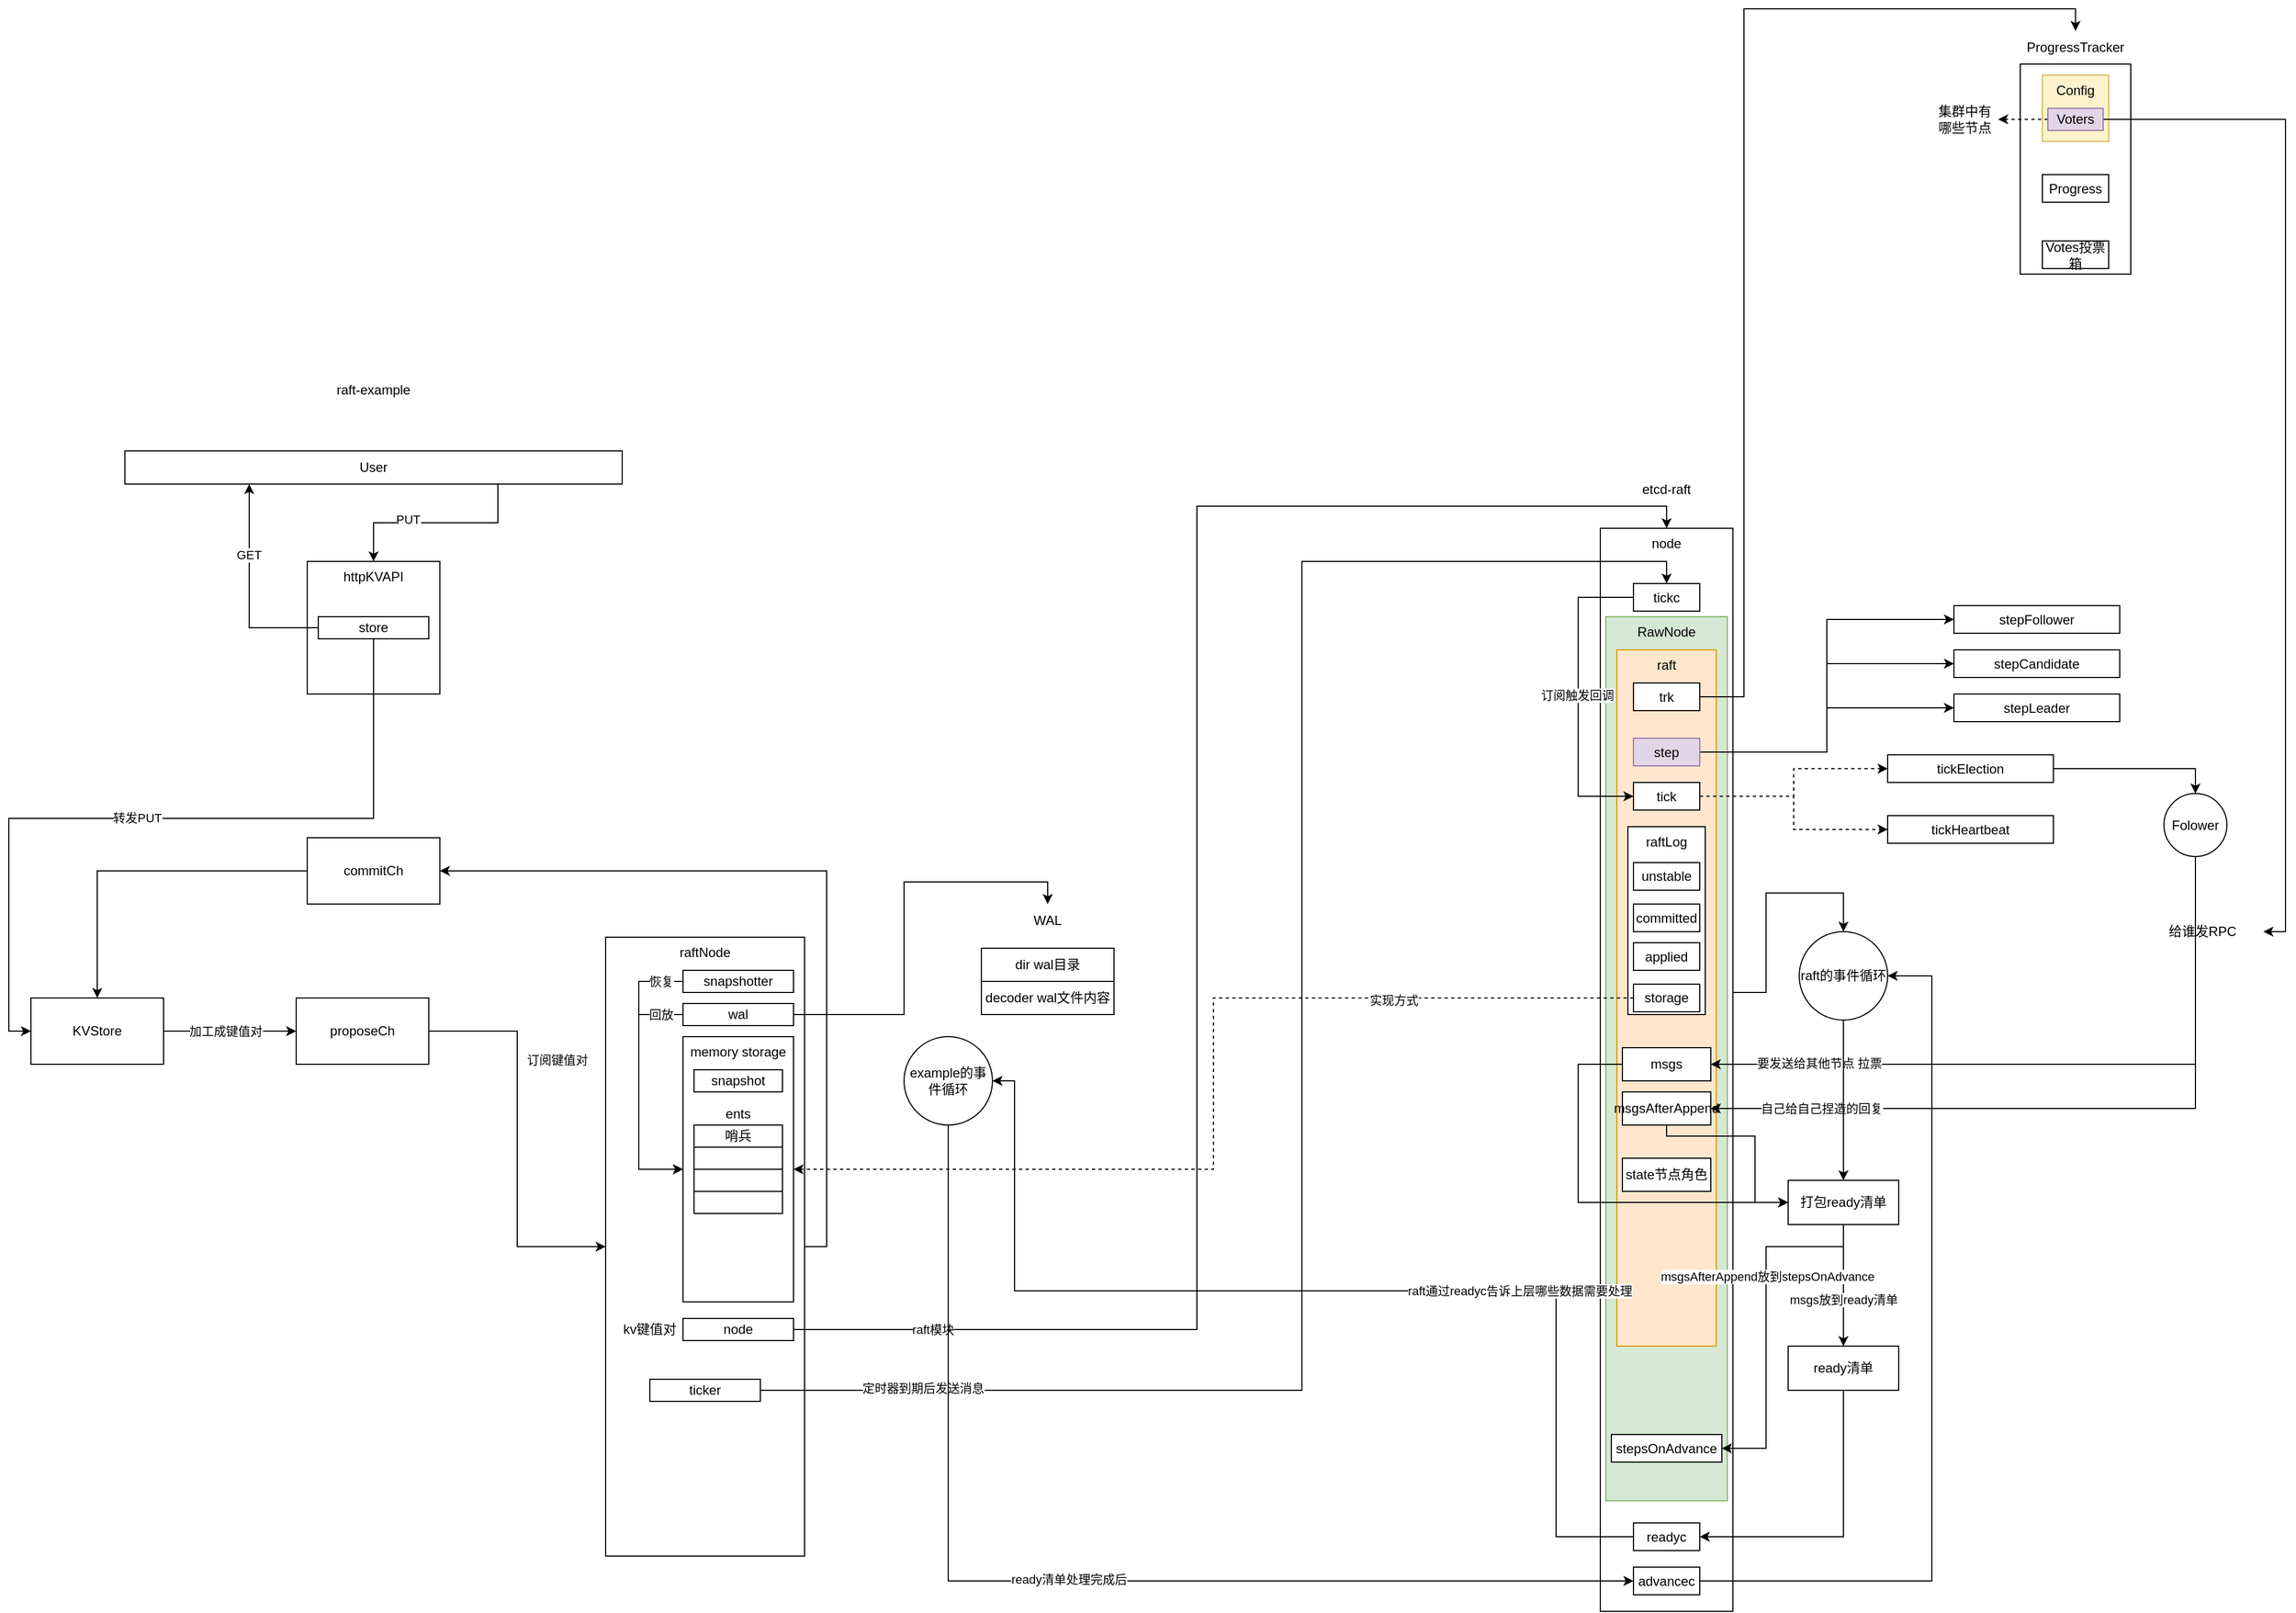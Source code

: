 <mxfile version="26.0.16">
  <diagram name="第 1 页" id="fo40YNabmWwFxrmiHhFv">
    <mxGraphModel dx="844" dy="1621" grid="1" gridSize="10" guides="1" tooltips="1" connect="1" arrows="1" fold="1" page="1" pageScale="1" pageWidth="827" pageHeight="1169" math="0" shadow="0">
      <root>
        <mxCell id="0" />
        <mxCell id="1" parent="0" />
        <mxCell id="BDNB5SrNFJ6ky5sQW8cg-5" style="edgeStyle=orthogonalEdgeStyle;rounded=0;orthogonalLoop=1;jettySize=auto;html=1;exitX=1;exitY=0.5;exitDx=0;exitDy=0;entryX=0;entryY=0.5;entryDx=0;entryDy=0;" parent="1" source="BDNB5SrNFJ6ky5sQW8cg-1" target="BDNB5SrNFJ6ky5sQW8cg-4" edge="1">
          <mxGeometry relative="1" as="geometry" />
        </mxCell>
        <mxCell id="BDNB5SrNFJ6ky5sQW8cg-12" value="加工成键值对" style="edgeLabel;html=1;align=center;verticalAlign=middle;resizable=0;points=[];" parent="BDNB5SrNFJ6ky5sQW8cg-5" vertex="1" connectable="0">
          <mxGeometry x="-0.246" relative="1" as="geometry">
            <mxPoint x="11" as="offset" />
          </mxGeometry>
        </mxCell>
        <mxCell id="BDNB5SrNFJ6ky5sQW8cg-1" value="KVStore" style="rounded=0;whiteSpace=wrap;html=1;" parent="1" vertex="1">
          <mxGeometry x="90" y="465" width="120" height="60" as="geometry" />
        </mxCell>
        <mxCell id="BDNB5SrNFJ6ky5sQW8cg-9" style="edgeStyle=orthogonalEdgeStyle;rounded=0;orthogonalLoop=1;jettySize=auto;html=1;exitX=1;exitY=0.5;exitDx=0;exitDy=0;entryX=1;entryY=0.5;entryDx=0;entryDy=0;" parent="1" source="BDNB5SrNFJ6ky5sQW8cg-2" target="BDNB5SrNFJ6ky5sQW8cg-8" edge="1">
          <mxGeometry relative="1" as="geometry" />
        </mxCell>
        <mxCell id="BDNB5SrNFJ6ky5sQW8cg-2" value="raftNode" style="rounded=0;whiteSpace=wrap;html=1;verticalAlign=top;" parent="1" vertex="1">
          <mxGeometry x="610" y="410" width="180" height="560" as="geometry" />
        </mxCell>
        <mxCell id="BDNB5SrNFJ6ky5sQW8cg-3" value="httpKVAPI" style="rounded=0;whiteSpace=wrap;html=1;align=center;labelPosition=center;verticalLabelPosition=middle;verticalAlign=top;" parent="1" vertex="1">
          <mxGeometry x="340" y="70" width="120" height="120" as="geometry" />
        </mxCell>
        <mxCell id="BDNB5SrNFJ6ky5sQW8cg-6" style="edgeStyle=orthogonalEdgeStyle;rounded=0;orthogonalLoop=1;jettySize=auto;html=1;exitX=1;exitY=0.5;exitDx=0;exitDy=0;" parent="1" source="BDNB5SrNFJ6ky5sQW8cg-4" target="BDNB5SrNFJ6ky5sQW8cg-2" edge="1">
          <mxGeometry relative="1" as="geometry" />
        </mxCell>
        <mxCell id="BDNB5SrNFJ6ky5sQW8cg-27" value="订阅键值对" style="edgeLabel;html=1;align=center;verticalAlign=middle;resizable=0;points=[];" parent="BDNB5SrNFJ6ky5sQW8cg-6" vertex="1" connectable="0">
          <mxGeometry x="-0.4" y="-1" relative="1" as="geometry">
            <mxPoint x="37" y="-1" as="offset" />
          </mxGeometry>
        </mxCell>
        <mxCell id="BDNB5SrNFJ6ky5sQW8cg-4" value="proposeCh" style="rounded=0;whiteSpace=wrap;html=1;" parent="1" vertex="1">
          <mxGeometry x="330" y="465" width="120" height="60" as="geometry" />
        </mxCell>
        <mxCell id="BDNB5SrNFJ6ky5sQW8cg-10" style="edgeStyle=orthogonalEdgeStyle;rounded=0;orthogonalLoop=1;jettySize=auto;html=1;exitX=0;exitY=0.5;exitDx=0;exitDy=0;entryX=0.5;entryY=0;entryDx=0;entryDy=0;" parent="1" source="BDNB5SrNFJ6ky5sQW8cg-8" target="BDNB5SrNFJ6ky5sQW8cg-1" edge="1">
          <mxGeometry relative="1" as="geometry" />
        </mxCell>
        <mxCell id="BDNB5SrNFJ6ky5sQW8cg-8" value="commitCh" style="rounded=0;whiteSpace=wrap;html=1;" parent="1" vertex="1">
          <mxGeometry x="340" y="320" width="120" height="60" as="geometry" />
        </mxCell>
        <mxCell id="BDNB5SrNFJ6ky5sQW8cg-13" value="dir wal目录" style="rounded=0;whiteSpace=wrap;html=1;" parent="1" vertex="1">
          <mxGeometry x="950" y="420" width="120" height="30" as="geometry" />
        </mxCell>
        <mxCell id="BDNB5SrNFJ6ky5sQW8cg-14" value="WAL" style="text;html=1;align=center;verticalAlign=middle;whiteSpace=wrap;rounded=0;" parent="1" vertex="1">
          <mxGeometry x="980" y="380" width="60" height="30" as="geometry" />
        </mxCell>
        <mxCell id="BDNB5SrNFJ6ky5sQW8cg-15" value="decoder wal文件内容" style="rounded=0;whiteSpace=wrap;html=1;" parent="1" vertex="1">
          <mxGeometry x="950" y="450" width="120" height="30" as="geometry" />
        </mxCell>
        <mxCell id="0QaNaLUbApqu2NJ__CYM-7" style="edgeStyle=orthogonalEdgeStyle;rounded=0;orthogonalLoop=1;jettySize=auto;html=1;exitX=1;exitY=0.5;exitDx=0;exitDy=0;entryX=0.5;entryY=0;entryDx=0;entryDy=0;" parent="1" source="BDNB5SrNFJ6ky5sQW8cg-16" target="BDNB5SrNFJ6ky5sQW8cg-14" edge="1">
          <mxGeometry relative="1" as="geometry" />
        </mxCell>
        <mxCell id="0QaNaLUbApqu2NJ__CYM-25" style="edgeStyle=orthogonalEdgeStyle;rounded=0;orthogonalLoop=1;jettySize=auto;html=1;exitX=0;exitY=0.5;exitDx=0;exitDy=0;entryX=0;entryY=0.5;entryDx=0;entryDy=0;" parent="1" source="BDNB5SrNFJ6ky5sQW8cg-16" target="0QaNaLUbApqu2NJ__CYM-6" edge="1">
          <mxGeometry relative="1" as="geometry">
            <Array as="points">
              <mxPoint x="640" y="480" />
              <mxPoint x="640" y="620" />
            </Array>
          </mxGeometry>
        </mxCell>
        <mxCell id="0QaNaLUbApqu2NJ__CYM-28" value="回放" style="edgeLabel;html=1;align=center;verticalAlign=middle;resizable=0;points=[];" parent="0QaNaLUbApqu2NJ__CYM-25" vertex="1" connectable="0">
          <mxGeometry x="-0.907" relative="1" as="geometry">
            <mxPoint x="-10" as="offset" />
          </mxGeometry>
        </mxCell>
        <mxCell id="BDNB5SrNFJ6ky5sQW8cg-16" value="wal" style="rounded=0;whiteSpace=wrap;html=1;" parent="1" vertex="1">
          <mxGeometry x="680" y="470" width="100" height="20" as="geometry" />
        </mxCell>
        <mxCell id="BDNB5SrNFJ6ky5sQW8cg-19" style="edgeStyle=orthogonalEdgeStyle;rounded=0;orthogonalLoop=1;jettySize=auto;html=1;exitX=0.5;exitY=1;exitDx=0;exitDy=0;entryX=0;entryY=0.5;entryDx=0;entryDy=0;" parent="1" source="BDNB5SrNFJ6ky5sQW8cg-18" target="BDNB5SrNFJ6ky5sQW8cg-1" edge="1">
          <mxGeometry relative="1" as="geometry" />
        </mxCell>
        <mxCell id="BDNB5SrNFJ6ky5sQW8cg-26" value="转发PUT" style="edgeLabel;html=1;align=center;verticalAlign=middle;resizable=0;points=[];" parent="BDNB5SrNFJ6ky5sQW8cg-19" vertex="1" connectable="0">
          <mxGeometry x="0.068" y="-1" relative="1" as="geometry">
            <mxPoint as="offset" />
          </mxGeometry>
        </mxCell>
        <mxCell id="BDNB5SrNFJ6ky5sQW8cg-18" value="store" style="rounded=0;whiteSpace=wrap;html=1;" parent="1" vertex="1">
          <mxGeometry x="350" y="120" width="100" height="20" as="geometry" />
        </mxCell>
        <mxCell id="BDNB5SrNFJ6ky5sQW8cg-23" style="edgeStyle=orthogonalEdgeStyle;rounded=0;orthogonalLoop=1;jettySize=auto;html=1;exitX=0.75;exitY=1;exitDx=0;exitDy=0;entryX=0.5;entryY=0;entryDx=0;entryDy=0;" parent="1" source="BDNB5SrNFJ6ky5sQW8cg-20" target="BDNB5SrNFJ6ky5sQW8cg-3" edge="1">
          <mxGeometry relative="1" as="geometry" />
        </mxCell>
        <mxCell id="BDNB5SrNFJ6ky5sQW8cg-24" value="PUT" style="edgeLabel;html=1;align=center;verticalAlign=middle;resizable=0;points=[];" parent="BDNB5SrNFJ6ky5sQW8cg-23" vertex="1" connectable="0">
          <mxGeometry x="0.288" y="-3" relative="1" as="geometry">
            <mxPoint x="1" as="offset" />
          </mxGeometry>
        </mxCell>
        <mxCell id="BDNB5SrNFJ6ky5sQW8cg-20" value="User" style="rounded=0;whiteSpace=wrap;html=1;" parent="1" vertex="1">
          <mxGeometry x="175" y="-30" width="450" height="30" as="geometry" />
        </mxCell>
        <mxCell id="BDNB5SrNFJ6ky5sQW8cg-21" style="edgeStyle=orthogonalEdgeStyle;rounded=0;orthogonalLoop=1;jettySize=auto;html=1;exitX=0;exitY=0.5;exitDx=0;exitDy=0;entryX=0.25;entryY=1;entryDx=0;entryDy=0;" parent="1" source="BDNB5SrNFJ6ky5sQW8cg-18" target="BDNB5SrNFJ6ky5sQW8cg-20" edge="1">
          <mxGeometry relative="1" as="geometry" />
        </mxCell>
        <mxCell id="BDNB5SrNFJ6ky5sQW8cg-25" value="GET" style="edgeLabel;html=1;align=center;verticalAlign=middle;resizable=0;points=[];" parent="BDNB5SrNFJ6ky5sQW8cg-21" vertex="1" connectable="0">
          <mxGeometry x="0.344" y="1" relative="1" as="geometry">
            <mxPoint y="1" as="offset" />
          </mxGeometry>
        </mxCell>
        <mxCell id="UHzo4-Z_KMdyKpDEIGZQ-12" style="edgeStyle=orthogonalEdgeStyle;rounded=0;orthogonalLoop=1;jettySize=auto;html=1;exitX=1;exitY=0.5;exitDx=0;exitDy=0;entryX=0.5;entryY=0;entryDx=0;entryDy=0;" parent="1" source="0QaNaLUbApqu2NJ__CYM-1" target="UHzo4-Z_KMdyKpDEIGZQ-11" edge="1">
          <mxGeometry relative="1" as="geometry">
            <Array as="points">
              <mxPoint x="1660" y="460" />
              <mxPoint x="1660" y="370" />
              <mxPoint x="1730" y="370" />
            </Array>
          </mxGeometry>
        </mxCell>
        <mxCell id="0QaNaLUbApqu2NJ__CYM-1" value="node" style="rounded=0;whiteSpace=wrap;html=1;verticalAlign=top;" parent="1" vertex="1">
          <mxGeometry x="1510" y="40" width="120" height="980" as="geometry" />
        </mxCell>
        <mxCell id="0QaNaLUbApqu2NJ__CYM-2" value="raft-example" style="text;html=1;align=center;verticalAlign=middle;whiteSpace=wrap;rounded=0;" parent="1" vertex="1">
          <mxGeometry x="330" y="-100" width="140" height="30" as="geometry" />
        </mxCell>
        <mxCell id="0QaNaLUbApqu2NJ__CYM-3" value="etcd-raft" style="text;html=1;align=center;verticalAlign=middle;whiteSpace=wrap;rounded=0;" parent="1" vertex="1">
          <mxGeometry x="1540" y="-10" width="60" height="30" as="geometry" />
        </mxCell>
        <mxCell id="0QaNaLUbApqu2NJ__CYM-4" value="RawNode" style="rounded=0;whiteSpace=wrap;html=1;verticalAlign=top;fillColor=#d5e8d4;strokeColor=#82b366;" parent="1" vertex="1">
          <mxGeometry x="1515" y="120" width="110" height="800" as="geometry" />
        </mxCell>
        <mxCell id="0QaNaLUbApqu2NJ__CYM-5" value="raft" style="rounded=0;whiteSpace=wrap;html=1;verticalAlign=top;fillColor=#ffe6cc;strokeColor=#d79b00;" parent="1" vertex="1">
          <mxGeometry x="1525" y="150" width="90" height="630" as="geometry" />
        </mxCell>
        <mxCell id="0QaNaLUbApqu2NJ__CYM-6" value="memory storage" style="rounded=0;whiteSpace=wrap;html=1;verticalAlign=top;" parent="1" vertex="1">
          <mxGeometry x="680" y="500" width="100" height="240" as="geometry" />
        </mxCell>
        <mxCell id="0QaNaLUbApqu2NJ__CYM-26" style="edgeStyle=orthogonalEdgeStyle;rounded=0;orthogonalLoop=1;jettySize=auto;html=1;exitX=0;exitY=0.5;exitDx=0;exitDy=0;entryX=0;entryY=0.5;entryDx=0;entryDy=0;" parent="1" source="0QaNaLUbApqu2NJ__CYM-8" target="0QaNaLUbApqu2NJ__CYM-6" edge="1">
          <mxGeometry relative="1" as="geometry">
            <Array as="points">
              <mxPoint x="640" y="450" />
              <mxPoint x="640" y="620" />
            </Array>
          </mxGeometry>
        </mxCell>
        <mxCell id="0QaNaLUbApqu2NJ__CYM-27" value="恢复" style="edgeLabel;html=1;align=center;verticalAlign=middle;resizable=0;points=[];" parent="0QaNaLUbApqu2NJ__CYM-26" vertex="1" connectable="0">
          <mxGeometry x="-0.709" y="1" relative="1" as="geometry">
            <mxPoint x="16" y="-1" as="offset" />
          </mxGeometry>
        </mxCell>
        <mxCell id="0QaNaLUbApqu2NJ__CYM-8" value="snapshotter" style="rounded=0;whiteSpace=wrap;html=1;" parent="1" vertex="1">
          <mxGeometry x="680" y="440" width="100" height="20" as="geometry" />
        </mxCell>
        <mxCell id="0QaNaLUbApqu2NJ__CYM-15" style="edgeStyle=orthogonalEdgeStyle;rounded=0;orthogonalLoop=1;jettySize=auto;html=1;exitX=1;exitY=0.5;exitDx=0;exitDy=0;entryX=0.5;entryY=0;entryDx=0;entryDy=0;" parent="1" source="0QaNaLUbApqu2NJ__CYM-14" target="0QaNaLUbApqu2NJ__CYM-1" edge="1">
          <mxGeometry relative="1" as="geometry" />
        </mxCell>
        <mxCell id="0QaNaLUbApqu2NJ__CYM-16" value="raft模块" style="edgeLabel;html=1;align=center;verticalAlign=middle;resizable=0;points=[];" parent="0QaNaLUbApqu2NJ__CYM-15" vertex="1" connectable="0">
          <mxGeometry x="-0.799" y="-1" relative="1" as="geometry">
            <mxPoint x="-31" y="-1" as="offset" />
          </mxGeometry>
        </mxCell>
        <mxCell id="0QaNaLUbApqu2NJ__CYM-14" value="node" style="rounded=0;whiteSpace=wrap;html=1;" parent="1" vertex="1">
          <mxGeometry x="680" y="755" width="100" height="20" as="geometry" />
        </mxCell>
        <mxCell id="0QaNaLUbApqu2NJ__CYM-17" value="raftLog" style="rounded=0;whiteSpace=wrap;html=1;verticalAlign=top;" parent="1" vertex="1">
          <mxGeometry x="1535" y="310" width="70" height="170" as="geometry" />
        </mxCell>
        <mxCell id="0QaNaLUbApqu2NJ__CYM-19" style="edgeStyle=orthogonalEdgeStyle;rounded=0;orthogonalLoop=1;jettySize=auto;html=1;exitX=0;exitY=0.5;exitDx=0;exitDy=0;entryX=1;entryY=0.5;entryDx=0;entryDy=0;dashed=1;" parent="1" source="0QaNaLUbApqu2NJ__CYM-18" target="0QaNaLUbApqu2NJ__CYM-6" edge="1">
          <mxGeometry relative="1" as="geometry" />
        </mxCell>
        <mxCell id="0QaNaLUbApqu2NJ__CYM-20" value="实现方式" style="edgeLabel;html=1;align=center;verticalAlign=middle;resizable=0;points=[];" parent="0QaNaLUbApqu2NJ__CYM-19" vertex="1" connectable="0">
          <mxGeometry x="-0.526" y="2" relative="1" as="geometry">
            <mxPoint as="offset" />
          </mxGeometry>
        </mxCell>
        <mxCell id="0QaNaLUbApqu2NJ__CYM-18" value="storage" style="rounded=0;whiteSpace=wrap;html=1;" parent="1" vertex="1">
          <mxGeometry x="1540" y="452.5" width="60" height="25" as="geometry" />
        </mxCell>
        <mxCell id="0QaNaLUbApqu2NJ__CYM-21" value="unstable" style="rounded=0;whiteSpace=wrap;html=1;" parent="1" vertex="1">
          <mxGeometry x="1540" y="342.5" width="60" height="25" as="geometry" />
        </mxCell>
        <mxCell id="0QaNaLUbApqu2NJ__CYM-22" value="committed" style="rounded=0;whiteSpace=wrap;html=1;" parent="1" vertex="1">
          <mxGeometry x="1540" y="380" width="60" height="25" as="geometry" />
        </mxCell>
        <mxCell id="0QaNaLUbApqu2NJ__CYM-23" value="applied" style="rounded=0;whiteSpace=wrap;html=1;" parent="1" vertex="1">
          <mxGeometry x="1540" y="415" width="60" height="25" as="geometry" />
        </mxCell>
        <mxCell id="0QaNaLUbApqu2NJ__CYM-24" value="kv键值对" style="text;html=1;align=center;verticalAlign=middle;whiteSpace=wrap;rounded=0;" parent="1" vertex="1">
          <mxGeometry x="620" y="750" width="60" height="30" as="geometry" />
        </mxCell>
        <mxCell id="0QaNaLUbApqu2NJ__CYM-29" value="snapshot" style="rounded=0;whiteSpace=wrap;html=1;" parent="1" vertex="1">
          <mxGeometry x="690" y="530" width="80" height="20" as="geometry" />
        </mxCell>
        <mxCell id="0QaNaLUbApqu2NJ__CYM-32" value="哨兵" style="rounded=0;whiteSpace=wrap;html=1;" parent="1" vertex="1">
          <mxGeometry x="690" y="580" width="80" height="20" as="geometry" />
        </mxCell>
        <mxCell id="0QaNaLUbApqu2NJ__CYM-33" value="" style="rounded=0;whiteSpace=wrap;html=1;" parent="1" vertex="1">
          <mxGeometry x="690" y="600" width="80" height="20" as="geometry" />
        </mxCell>
        <mxCell id="0QaNaLUbApqu2NJ__CYM-34" value="" style="rounded=0;whiteSpace=wrap;html=1;" parent="1" vertex="1">
          <mxGeometry x="690" y="620" width="80" height="20" as="geometry" />
        </mxCell>
        <mxCell id="0QaNaLUbApqu2NJ__CYM-35" value="" style="rounded=0;whiteSpace=wrap;html=1;" parent="1" vertex="1">
          <mxGeometry x="690" y="640" width="80" height="20" as="geometry" />
        </mxCell>
        <mxCell id="0QaNaLUbApqu2NJ__CYM-36" value="ents" style="text;html=1;align=center;verticalAlign=middle;whiteSpace=wrap;rounded=0;" parent="1" vertex="1">
          <mxGeometry x="700" y="555" width="60" height="30" as="geometry" />
        </mxCell>
        <mxCell id="0QaNaLUbApqu2NJ__CYM-47" style="edgeStyle=orthogonalEdgeStyle;rounded=0;orthogonalLoop=1;jettySize=auto;html=1;exitX=1;exitY=0.5;exitDx=0;exitDy=0;entryX=0;entryY=0.5;entryDx=0;entryDy=0;dashed=1;" parent="1" source="0QaNaLUbApqu2NJ__CYM-37" target="0QaNaLUbApqu2NJ__CYM-45" edge="1">
          <mxGeometry relative="1" as="geometry" />
        </mxCell>
        <mxCell id="0QaNaLUbApqu2NJ__CYM-48" style="edgeStyle=orthogonalEdgeStyle;rounded=0;orthogonalLoop=1;jettySize=auto;html=1;exitX=1;exitY=0.5;exitDx=0;exitDy=0;entryX=0;entryY=0.5;entryDx=0;entryDy=0;dashed=1;" parent="1" source="0QaNaLUbApqu2NJ__CYM-37" target="0QaNaLUbApqu2NJ__CYM-46" edge="1">
          <mxGeometry relative="1" as="geometry" />
        </mxCell>
        <mxCell id="0QaNaLUbApqu2NJ__CYM-37" value="tick" style="rounded=0;whiteSpace=wrap;html=1;" parent="1" vertex="1">
          <mxGeometry x="1540" y="270" width="60" height="25" as="geometry" />
        </mxCell>
        <mxCell id="0QaNaLUbApqu2NJ__CYM-40" style="edgeStyle=orthogonalEdgeStyle;rounded=0;orthogonalLoop=1;jettySize=auto;html=1;exitX=0;exitY=0.5;exitDx=0;exitDy=0;entryX=0;entryY=0.5;entryDx=0;entryDy=0;" parent="1" source="0QaNaLUbApqu2NJ__CYM-38" target="0QaNaLUbApqu2NJ__CYM-37" edge="1">
          <mxGeometry relative="1" as="geometry">
            <Array as="points">
              <mxPoint x="1490" y="103" />
              <mxPoint x="1490" y="283" />
            </Array>
          </mxGeometry>
        </mxCell>
        <mxCell id="0QaNaLUbApqu2NJ__CYM-41" value="订阅触发回调" style="edgeLabel;html=1;align=center;verticalAlign=middle;resizable=0;points=[];" parent="0QaNaLUbApqu2NJ__CYM-40" vertex="1" connectable="0">
          <mxGeometry x="-0.014" y="-1" relative="1" as="geometry">
            <mxPoint as="offset" />
          </mxGeometry>
        </mxCell>
        <mxCell id="0QaNaLUbApqu2NJ__CYM-38" value="tickc" style="rounded=0;whiteSpace=wrap;html=1;" parent="1" vertex="1">
          <mxGeometry x="1540" y="90" width="60" height="25" as="geometry" />
        </mxCell>
        <mxCell id="0QaNaLUbApqu2NJ__CYM-43" style="edgeStyle=orthogonalEdgeStyle;rounded=0;orthogonalLoop=1;jettySize=auto;html=1;exitX=1;exitY=0.5;exitDx=0;exitDy=0;entryX=0.5;entryY=0;entryDx=0;entryDy=0;" parent="1" source="0QaNaLUbApqu2NJ__CYM-42" target="0QaNaLUbApqu2NJ__CYM-38" edge="1">
          <mxGeometry relative="1" as="geometry">
            <Array as="points">
              <mxPoint x="1240" y="820" />
              <mxPoint x="1240" y="70" />
              <mxPoint x="1570" y="70" />
            </Array>
          </mxGeometry>
        </mxCell>
        <mxCell id="0QaNaLUbApqu2NJ__CYM-44" value="定时器到期后发送消息" style="edgeLabel;html=1;align=center;verticalAlign=middle;resizable=0;points=[];" parent="0QaNaLUbApqu2NJ__CYM-43" vertex="1" connectable="0">
          <mxGeometry x="-0.816" y="2" relative="1" as="geometry">
            <mxPoint as="offset" />
          </mxGeometry>
        </mxCell>
        <mxCell id="0QaNaLUbApqu2NJ__CYM-42" value="ticker" style="rounded=0;whiteSpace=wrap;html=1;" parent="1" vertex="1">
          <mxGeometry x="650" y="810" width="100" height="20" as="geometry" />
        </mxCell>
        <mxCell id="UHzo4-Z_KMdyKpDEIGZQ-6" style="edgeStyle=orthogonalEdgeStyle;rounded=0;orthogonalLoop=1;jettySize=auto;html=1;exitX=1;exitY=0.5;exitDx=0;exitDy=0;entryX=0.5;entryY=0;entryDx=0;entryDy=0;" parent="1" source="0QaNaLUbApqu2NJ__CYM-45" target="UHzo4-Z_KMdyKpDEIGZQ-5" edge="1">
          <mxGeometry relative="1" as="geometry" />
        </mxCell>
        <mxCell id="0QaNaLUbApqu2NJ__CYM-45" value="tickElection" style="rounded=0;whiteSpace=wrap;html=1;" parent="1" vertex="1">
          <mxGeometry x="1770" y="245" width="150" height="25" as="geometry" />
        </mxCell>
        <mxCell id="0QaNaLUbApqu2NJ__CYM-46" value="tickHeartbeat" style="rounded=0;whiteSpace=wrap;html=1;" parent="1" vertex="1">
          <mxGeometry x="1770" y="300" width="150" height="25" as="geometry" />
        </mxCell>
        <mxCell id="yWDyOvpvvpcrKdT5vdse-38" style="edgeStyle=orthogonalEdgeStyle;rounded=0;orthogonalLoop=1;jettySize=auto;html=1;exitX=0.5;exitY=1;exitDx=0;exitDy=0;entryX=0;entryY=0.5;entryDx=0;entryDy=0;" edge="1" parent="1" source="UHzo4-Z_KMdyKpDEIGZQ-1" target="yWDyOvpvvpcrKdT5vdse-35">
          <mxGeometry relative="1" as="geometry">
            <Array as="points">
              <mxPoint x="1570" y="590" />
              <mxPoint x="1650" y="590" />
              <mxPoint x="1650" y="650" />
            </Array>
          </mxGeometry>
        </mxCell>
        <mxCell id="UHzo4-Z_KMdyKpDEIGZQ-1" value="msgsAfterAppend" style="rounded=0;whiteSpace=wrap;html=1;" parent="1" vertex="1">
          <mxGeometry x="1530" y="550" width="80" height="30" as="geometry" />
        </mxCell>
        <mxCell id="yWDyOvpvvpcrKdT5vdse-37" style="edgeStyle=orthogonalEdgeStyle;rounded=0;orthogonalLoop=1;jettySize=auto;html=1;exitX=0;exitY=0.5;exitDx=0;exitDy=0;entryX=0;entryY=0.5;entryDx=0;entryDy=0;" edge="1" parent="1" source="UHzo4-Z_KMdyKpDEIGZQ-2" target="yWDyOvpvvpcrKdT5vdse-35">
          <mxGeometry relative="1" as="geometry">
            <Array as="points">
              <mxPoint x="1490" y="525" />
              <mxPoint x="1490" y="650" />
            </Array>
          </mxGeometry>
        </mxCell>
        <mxCell id="UHzo4-Z_KMdyKpDEIGZQ-2" value="msgs" style="rounded=0;whiteSpace=wrap;html=1;" parent="1" vertex="1">
          <mxGeometry x="1530" y="510" width="80" height="30" as="geometry" />
        </mxCell>
        <mxCell id="UHzo4-Z_KMdyKpDEIGZQ-7" style="edgeStyle=orthogonalEdgeStyle;rounded=0;orthogonalLoop=1;jettySize=auto;html=1;exitX=0.5;exitY=1;exitDx=0;exitDy=0;entryX=1;entryY=0.5;entryDx=0;entryDy=0;" parent="1" source="UHzo4-Z_KMdyKpDEIGZQ-5" target="UHzo4-Z_KMdyKpDEIGZQ-2" edge="1">
          <mxGeometry relative="1" as="geometry" />
        </mxCell>
        <mxCell id="UHzo4-Z_KMdyKpDEIGZQ-9" value="要发送给其他节点 拉票" style="edgeLabel;html=1;align=center;verticalAlign=middle;resizable=0;points=[];" parent="UHzo4-Z_KMdyKpDEIGZQ-7" vertex="1" connectable="0">
          <mxGeometry x="0.689" y="-1" relative="1" as="geometry">
            <mxPoint as="offset" />
          </mxGeometry>
        </mxCell>
        <mxCell id="UHzo4-Z_KMdyKpDEIGZQ-8" style="edgeStyle=orthogonalEdgeStyle;rounded=0;orthogonalLoop=1;jettySize=auto;html=1;exitX=0.5;exitY=1;exitDx=0;exitDy=0;entryX=1;entryY=0.5;entryDx=0;entryDy=0;" parent="1" source="UHzo4-Z_KMdyKpDEIGZQ-5" target="UHzo4-Z_KMdyKpDEIGZQ-1" edge="1">
          <mxGeometry relative="1" as="geometry" />
        </mxCell>
        <mxCell id="UHzo4-Z_KMdyKpDEIGZQ-10" value="自己给自己捏造的回复" style="edgeLabel;html=1;align=center;verticalAlign=middle;resizable=0;points=[];" parent="UHzo4-Z_KMdyKpDEIGZQ-8" vertex="1" connectable="0">
          <mxGeometry x="0.806" y="-1" relative="1" as="geometry">
            <mxPoint x="35" y="1" as="offset" />
          </mxGeometry>
        </mxCell>
        <mxCell id="UHzo4-Z_KMdyKpDEIGZQ-5" value="Folower" style="ellipse;whiteSpace=wrap;html=1;aspect=fixed;" parent="1" vertex="1">
          <mxGeometry x="2020" y="280" width="57" height="57" as="geometry" />
        </mxCell>
        <mxCell id="yWDyOvpvvpcrKdT5vdse-36" style="edgeStyle=orthogonalEdgeStyle;rounded=0;orthogonalLoop=1;jettySize=auto;html=1;exitX=0.5;exitY=1;exitDx=0;exitDy=0;entryX=0.5;entryY=0;entryDx=0;entryDy=0;" edge="1" parent="1" source="UHzo4-Z_KMdyKpDEIGZQ-11" target="yWDyOvpvvpcrKdT5vdse-35">
          <mxGeometry relative="1" as="geometry" />
        </mxCell>
        <mxCell id="UHzo4-Z_KMdyKpDEIGZQ-11" value="raft的事件循环" style="ellipse;whiteSpace=wrap;html=1;aspect=fixed;" parent="1" vertex="1">
          <mxGeometry x="1690" y="405" width="80" height="80" as="geometry" />
        </mxCell>
        <mxCell id="UHzo4-Z_KMdyKpDEIGZQ-17" style="edgeStyle=orthogonalEdgeStyle;rounded=0;orthogonalLoop=1;jettySize=auto;html=1;exitX=0;exitY=0.5;exitDx=0;exitDy=0;entryX=1;entryY=0.5;entryDx=0;entryDy=0;" parent="1" source="UHzo4-Z_KMdyKpDEIGZQ-13" target="UHzo4-Z_KMdyKpDEIGZQ-14" edge="1">
          <mxGeometry relative="1" as="geometry">
            <Array as="points">
              <mxPoint x="1470" y="953" />
              <mxPoint x="1470" y="730" />
              <mxPoint x="980" y="730" />
              <mxPoint x="980" y="540" />
            </Array>
          </mxGeometry>
        </mxCell>
        <mxCell id="yWDyOvpvvpcrKdT5vdse-33" value="raft通过readyc告诉上层哪些数据需要处理" style="edgeLabel;html=1;align=center;verticalAlign=middle;resizable=0;points=[];" vertex="1" connectable="0" parent="UHzo4-Z_KMdyKpDEIGZQ-17">
          <mxGeometry x="-0.195" y="2" relative="1" as="geometry">
            <mxPoint x="74" y="-2" as="offset" />
          </mxGeometry>
        </mxCell>
        <mxCell id="UHzo4-Z_KMdyKpDEIGZQ-13" value="readyc" style="rounded=0;whiteSpace=wrap;html=1;" parent="1" vertex="1">
          <mxGeometry x="1540" y="940" width="60" height="25" as="geometry" />
        </mxCell>
        <mxCell id="UHzo4-Z_KMdyKpDEIGZQ-19" style="edgeStyle=orthogonalEdgeStyle;rounded=0;orthogonalLoop=1;jettySize=auto;html=1;exitX=0.5;exitY=1;exitDx=0;exitDy=0;entryX=0;entryY=0.5;entryDx=0;entryDy=0;" parent="1" source="UHzo4-Z_KMdyKpDEIGZQ-14" target="UHzo4-Z_KMdyKpDEIGZQ-18" edge="1">
          <mxGeometry relative="1" as="geometry" />
        </mxCell>
        <mxCell id="UHzo4-Z_KMdyKpDEIGZQ-20" value="ready清单处理完成后" style="edgeLabel;html=1;align=center;verticalAlign=middle;resizable=0;points=[];" parent="UHzo4-Z_KMdyKpDEIGZQ-19" vertex="1" connectable="0">
          <mxGeometry x="0.01" y="2" relative="1" as="geometry">
            <mxPoint as="offset" />
          </mxGeometry>
        </mxCell>
        <mxCell id="UHzo4-Z_KMdyKpDEIGZQ-14" value="example的事件循环" style="ellipse;whiteSpace=wrap;html=1;aspect=fixed;" parent="1" vertex="1">
          <mxGeometry x="880" y="500" width="80" height="80" as="geometry" />
        </mxCell>
        <mxCell id="UHzo4-Z_KMdyKpDEIGZQ-21" style="edgeStyle=orthogonalEdgeStyle;rounded=0;orthogonalLoop=1;jettySize=auto;html=1;exitX=1;exitY=0.5;exitDx=0;exitDy=0;entryX=1;entryY=0.5;entryDx=0;entryDy=0;" parent="1" source="UHzo4-Z_KMdyKpDEIGZQ-18" target="UHzo4-Z_KMdyKpDEIGZQ-11" edge="1">
          <mxGeometry relative="1" as="geometry">
            <Array as="points">
              <mxPoint x="1810" y="993" />
              <mxPoint x="1810" y="445" />
            </Array>
          </mxGeometry>
        </mxCell>
        <mxCell id="UHzo4-Z_KMdyKpDEIGZQ-18" value="advancec" style="rounded=0;whiteSpace=wrap;html=1;" parent="1" vertex="1">
          <mxGeometry x="1540" y="980" width="60" height="25" as="geometry" />
        </mxCell>
        <mxCell id="yWDyOvpvvpcrKdT5vdse-22" style="edgeStyle=orthogonalEdgeStyle;rounded=0;orthogonalLoop=1;jettySize=auto;html=1;exitX=1;exitY=0.5;exitDx=0;exitDy=0;entryX=0;entryY=0.5;entryDx=0;entryDy=0;" edge="1" parent="1" source="yWDyOvpvvpcrKdT5vdse-1" target="yWDyOvpvvpcrKdT5vdse-18">
          <mxGeometry relative="1" as="geometry" />
        </mxCell>
        <mxCell id="yWDyOvpvvpcrKdT5vdse-23" style="edgeStyle=orthogonalEdgeStyle;rounded=0;orthogonalLoop=1;jettySize=auto;html=1;exitX=1;exitY=0.5;exitDx=0;exitDy=0;entryX=0;entryY=0.5;entryDx=0;entryDy=0;" edge="1" parent="1" source="yWDyOvpvvpcrKdT5vdse-1" target="yWDyOvpvvpcrKdT5vdse-21">
          <mxGeometry relative="1" as="geometry" />
        </mxCell>
        <mxCell id="yWDyOvpvvpcrKdT5vdse-24" style="edgeStyle=orthogonalEdgeStyle;rounded=0;orthogonalLoop=1;jettySize=auto;html=1;exitX=1;exitY=0.5;exitDx=0;exitDy=0;entryX=0;entryY=0.5;entryDx=0;entryDy=0;" edge="1" parent="1" source="yWDyOvpvvpcrKdT5vdse-1" target="yWDyOvpvvpcrKdT5vdse-20">
          <mxGeometry relative="1" as="geometry" />
        </mxCell>
        <mxCell id="yWDyOvpvvpcrKdT5vdse-1" value="step" style="rounded=0;whiteSpace=wrap;html=1;fillColor=#e1d5e7;strokeColor=#9673a6;" vertex="1" parent="1">
          <mxGeometry x="1540" y="230" width="60" height="25" as="geometry" />
        </mxCell>
        <mxCell id="yWDyOvpvvpcrKdT5vdse-5" style="edgeStyle=orthogonalEdgeStyle;rounded=0;orthogonalLoop=1;jettySize=auto;html=1;exitX=1;exitY=0.5;exitDx=0;exitDy=0;entryX=0.5;entryY=0;entryDx=0;entryDy=0;" edge="1" parent="1" source="yWDyOvpvvpcrKdT5vdse-2" target="yWDyOvpvvpcrKdT5vdse-4">
          <mxGeometry relative="1" as="geometry">
            <Array as="points">
              <mxPoint x="1640" y="193" />
              <mxPoint x="1640" y="-430" />
              <mxPoint x="1940" y="-430" />
            </Array>
          </mxGeometry>
        </mxCell>
        <mxCell id="yWDyOvpvvpcrKdT5vdse-2" value="trk" style="rounded=0;whiteSpace=wrap;html=1;" vertex="1" parent="1">
          <mxGeometry x="1540" y="180" width="60" height="25" as="geometry" />
        </mxCell>
        <mxCell id="yWDyOvpvvpcrKdT5vdse-3" value="" style="rounded=0;whiteSpace=wrap;html=1;" vertex="1" parent="1">
          <mxGeometry x="1890" y="-380" width="100" height="190" as="geometry" />
        </mxCell>
        <mxCell id="yWDyOvpvvpcrKdT5vdse-4" value="ProgressTracker" style="text;html=1;align=center;verticalAlign=middle;whiteSpace=wrap;rounded=0;" vertex="1" parent="1">
          <mxGeometry x="1890" y="-410" width="100" height="30" as="geometry" />
        </mxCell>
        <mxCell id="yWDyOvpvvpcrKdT5vdse-6" value="Config" style="rounded=0;whiteSpace=wrap;html=1;fillColor=#fff2cc;strokeColor=#d6b656;align=center;verticalAlign=top;" vertex="1" parent="1">
          <mxGeometry x="1910" y="-370" width="60" height="60" as="geometry" />
        </mxCell>
        <mxCell id="yWDyOvpvvpcrKdT5vdse-7" value="Progress" style="rounded=0;whiteSpace=wrap;html=1;" vertex="1" parent="1">
          <mxGeometry x="1910" y="-280" width="60" height="25" as="geometry" />
        </mxCell>
        <mxCell id="yWDyOvpvvpcrKdT5vdse-8" value="Votes投票箱" style="rounded=0;whiteSpace=wrap;html=1;" vertex="1" parent="1">
          <mxGeometry x="1910" y="-220" width="60" height="25" as="geometry" />
        </mxCell>
        <mxCell id="yWDyOvpvvpcrKdT5vdse-13" style="edgeStyle=orthogonalEdgeStyle;rounded=0;orthogonalLoop=1;jettySize=auto;html=1;exitX=1;exitY=0.5;exitDx=0;exitDy=0;entryX=1;entryY=0.5;entryDx=0;entryDy=0;" edge="1" parent="1" source="yWDyOvpvvpcrKdT5vdse-9" target="yWDyOvpvvpcrKdT5vdse-12">
          <mxGeometry relative="1" as="geometry" />
        </mxCell>
        <mxCell id="yWDyOvpvvpcrKdT5vdse-16" style="edgeStyle=orthogonalEdgeStyle;rounded=0;orthogonalLoop=1;jettySize=auto;html=1;exitX=0;exitY=0.5;exitDx=0;exitDy=0;entryX=1;entryY=0.5;entryDx=0;entryDy=0;dashed=1;" edge="1" parent="1" source="yWDyOvpvvpcrKdT5vdse-9" target="yWDyOvpvvpcrKdT5vdse-14">
          <mxGeometry relative="1" as="geometry" />
        </mxCell>
        <mxCell id="yWDyOvpvvpcrKdT5vdse-9" value="Voters" style="rounded=0;whiteSpace=wrap;html=1;fillColor=#e1d5e7;strokeColor=#9673a6;" vertex="1" parent="1">
          <mxGeometry x="1915" y="-340" width="50" height="20" as="geometry" />
        </mxCell>
        <mxCell id="yWDyOvpvvpcrKdT5vdse-12" value="给谁发RPC" style="text;html=1;align=center;verticalAlign=middle;whiteSpace=wrap;rounded=0;" vertex="1" parent="1">
          <mxGeometry x="2000" y="385" width="110" height="40" as="geometry" />
        </mxCell>
        <mxCell id="yWDyOvpvvpcrKdT5vdse-14" value="集群中有哪些节点" style="text;html=1;align=center;verticalAlign=middle;whiteSpace=wrap;rounded=0;" vertex="1" parent="1">
          <mxGeometry x="1810" y="-345" width="60" height="30" as="geometry" />
        </mxCell>
        <mxCell id="yWDyOvpvvpcrKdT5vdse-17" value="state节点角色" style="rounded=0;whiteSpace=wrap;html=1;" vertex="1" parent="1">
          <mxGeometry x="1530" y="610" width="80" height="30" as="geometry" />
        </mxCell>
        <mxCell id="yWDyOvpvvpcrKdT5vdse-18" value="stepFollower" style="rounded=0;whiteSpace=wrap;html=1;" vertex="1" parent="1">
          <mxGeometry x="1830" y="110" width="150" height="25" as="geometry" />
        </mxCell>
        <mxCell id="yWDyOvpvvpcrKdT5vdse-20" value="stepCandidate" style="rounded=0;whiteSpace=wrap;html=1;" vertex="1" parent="1">
          <mxGeometry x="1830" y="150" width="150" height="25" as="geometry" />
        </mxCell>
        <mxCell id="yWDyOvpvvpcrKdT5vdse-21" value="stepLeader" style="rounded=0;whiteSpace=wrap;html=1;" vertex="1" parent="1">
          <mxGeometry x="1830" y="190" width="150" height="25" as="geometry" />
        </mxCell>
        <mxCell id="yWDyOvpvvpcrKdT5vdse-32" style="edgeStyle=orthogonalEdgeStyle;rounded=0;orthogonalLoop=1;jettySize=auto;html=1;exitX=0.5;exitY=1;exitDx=0;exitDy=0;entryX=1;entryY=0.5;entryDx=0;entryDy=0;" edge="1" parent="1" source="yWDyOvpvvpcrKdT5vdse-25" target="UHzo4-Z_KMdyKpDEIGZQ-13">
          <mxGeometry relative="1" as="geometry" />
        </mxCell>
        <mxCell id="yWDyOvpvvpcrKdT5vdse-25" value="ready清单" style="rounded=0;whiteSpace=wrap;html=1;" vertex="1" parent="1">
          <mxGeometry x="1680" y="780" width="100" height="40" as="geometry" />
        </mxCell>
        <mxCell id="yWDyOvpvvpcrKdT5vdse-34" value="stepsOnAdvance" style="rounded=0;whiteSpace=wrap;html=1;" vertex="1" parent="1">
          <mxGeometry x="1520" y="860" width="100" height="25" as="geometry" />
        </mxCell>
        <mxCell id="yWDyOvpvvpcrKdT5vdse-39" style="edgeStyle=orthogonalEdgeStyle;rounded=0;orthogonalLoop=1;jettySize=auto;html=1;exitX=0.5;exitY=1;exitDx=0;exitDy=0;entryX=0.5;entryY=0;entryDx=0;entryDy=0;" edge="1" parent="1" source="yWDyOvpvvpcrKdT5vdse-35" target="yWDyOvpvvpcrKdT5vdse-25">
          <mxGeometry relative="1" as="geometry" />
        </mxCell>
        <mxCell id="yWDyOvpvvpcrKdT5vdse-41" value="msgs放到ready清单" style="edgeLabel;html=1;align=center;verticalAlign=middle;resizable=0;points=[];" vertex="1" connectable="0" parent="yWDyOvpvvpcrKdT5vdse-39">
          <mxGeometry x="0.237" relative="1" as="geometry">
            <mxPoint as="offset" />
          </mxGeometry>
        </mxCell>
        <mxCell id="yWDyOvpvvpcrKdT5vdse-40" style="edgeStyle=orthogonalEdgeStyle;rounded=0;orthogonalLoop=1;jettySize=auto;html=1;exitX=0.5;exitY=1;exitDx=0;exitDy=0;entryX=1;entryY=0.5;entryDx=0;entryDy=0;" edge="1" parent="1" source="yWDyOvpvvpcrKdT5vdse-35" target="yWDyOvpvvpcrKdT5vdse-34">
          <mxGeometry relative="1" as="geometry">
            <Array as="points">
              <mxPoint x="1730" y="690" />
              <mxPoint x="1660" y="690" />
              <mxPoint x="1660" y="873" />
            </Array>
          </mxGeometry>
        </mxCell>
        <mxCell id="yWDyOvpvvpcrKdT5vdse-42" value="msgsAfterAppend放到stepsOnAdvance" style="edgeLabel;html=1;align=center;verticalAlign=middle;resizable=0;points=[];" vertex="1" connectable="0" parent="yWDyOvpvvpcrKdT5vdse-40">
          <mxGeometry x="-0.25" y="1" relative="1" as="geometry">
            <mxPoint as="offset" />
          </mxGeometry>
        </mxCell>
        <mxCell id="yWDyOvpvvpcrKdT5vdse-35" value="打包ready清单" style="rounded=0;whiteSpace=wrap;html=1;" vertex="1" parent="1">
          <mxGeometry x="1680" y="630" width="100" height="40" as="geometry" />
        </mxCell>
      </root>
    </mxGraphModel>
  </diagram>
</mxfile>
